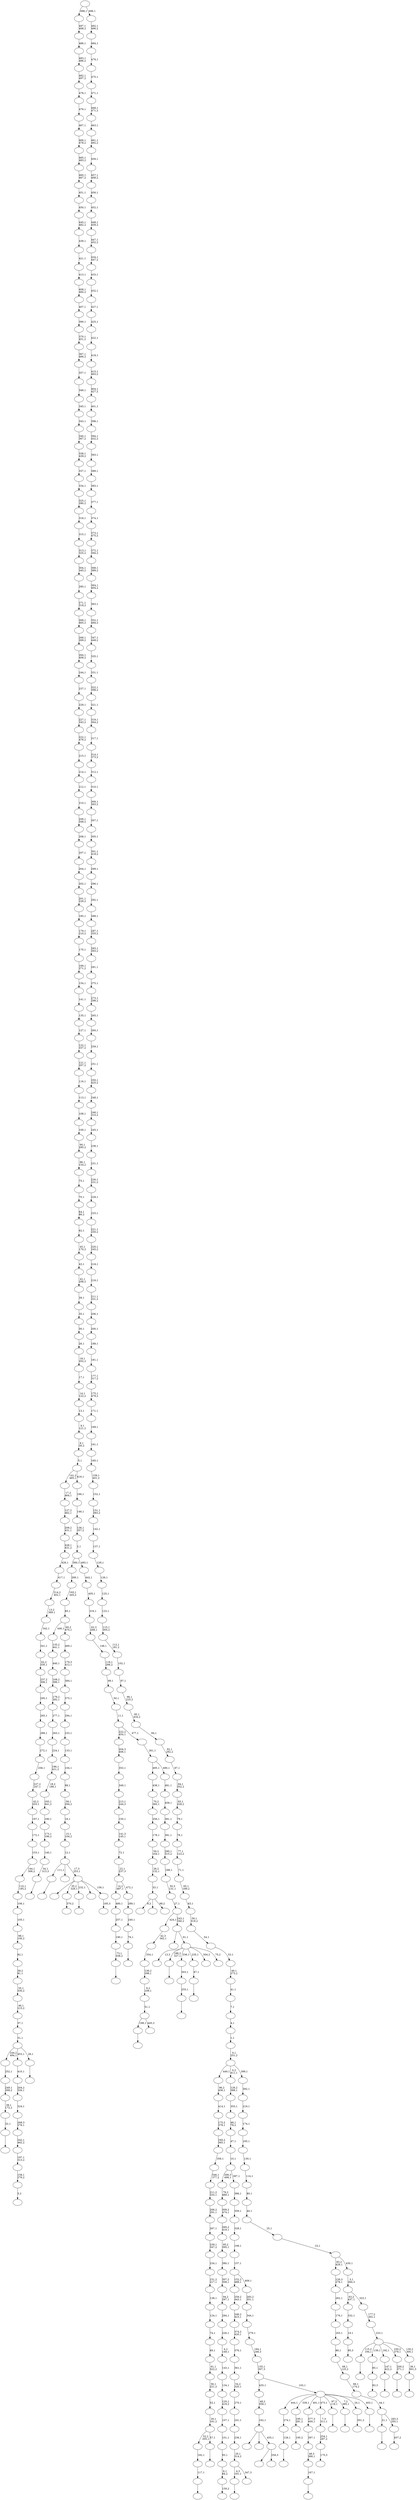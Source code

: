 digraph T {
	550 [label=""]
	549 [label=""]
	548 [label=""]
	547 [label=""]
	546 [label=""]
	545 [label=""]
	544 [label=""]
	543 [label=""]
	542 [label=""]
	541 [label=""]
	540 [label=""]
	539 [label=""]
	538 [label=""]
	537 [label=""]
	536 [label=""]
	535 [label=""]
	534 [label=""]
	533 [label=""]
	532 [label=""]
	531 [label=""]
	530 [label=""]
	529 [label=""]
	528 [label=""]
	527 [label=""]
	526 [label=""]
	525 [label=""]
	524 [label=""]
	523 [label=""]
	522 [label=""]
	521 [label=""]
	520 [label=""]
	519 [label=""]
	518 [label=""]
	517 [label=""]
	516 [label=""]
	515 [label=""]
	514 [label=""]
	513 [label=""]
	512 [label=""]
	511 [label=""]
	510 [label=""]
	509 [label=""]
	508 [label=""]
	507 [label=""]
	506 [label=""]
	505 [label=""]
	504 [label=""]
	503 [label=""]
	502 [label=""]
	501 [label=""]
	500 [label=""]
	499 [label=""]
	498 [label=""]
	497 [label=""]
	496 [label=""]
	495 [label=""]
	494 [label=""]
	493 [label=""]
	492 [label=""]
	491 [label=""]
	490 [label=""]
	489 [label=""]
	488 [label=""]
	487 [label=""]
	486 [label=""]
	485 [label=""]
	484 [label=""]
	483 [label=""]
	482 [label=""]
	481 [label=""]
	480 [label=""]
	479 [label=""]
	478 [label=""]
	477 [label=""]
	476 [label=""]
	475 [label=""]
	474 [label=""]
	473 [label=""]
	472 [label=""]
	471 [label=""]
	470 [label=""]
	469 [label=""]
	468 [label=""]
	467 [label=""]
	466 [label=""]
	465 [label=""]
	464 [label=""]
	463 [label=""]
	462 [label=""]
	461 [label=""]
	460 [label=""]
	459 [label=""]
	458 [label=""]
	457 [label=""]
	456 [label=""]
	455 [label=""]
	454 [label=""]
	453 [label=""]
	452 [label=""]
	451 [label=""]
	450 [label=""]
	449 [label=""]
	448 [label=""]
	447 [label=""]
	446 [label=""]
	445 [label=""]
	444 [label=""]
	443 [label=""]
	442 [label=""]
	441 [label=""]
	440 [label=""]
	439 [label=""]
	438 [label=""]
	437 [label=""]
	436 [label=""]
	435 [label=""]
	434 [label=""]
	433 [label=""]
	432 [label=""]
	431 [label=""]
	430 [label=""]
	429 [label=""]
	428 [label=""]
	427 [label=""]
	426 [label=""]
	425 [label=""]
	424 [label=""]
	423 [label=""]
	422 [label=""]
	421 [label=""]
	420 [label=""]
	419 [label=""]
	418 [label=""]
	417 [label=""]
	416 [label=""]
	415 [label=""]
	414 [label=""]
	413 [label=""]
	412 [label=""]
	411 [label=""]
	410 [label=""]
	409 [label=""]
	408 [label=""]
	407 [label=""]
	406 [label=""]
	405 [label=""]
	404 [label=""]
	403 [label=""]
	402 [label=""]
	401 [label=""]
	400 [label=""]
	399 [label=""]
	398 [label=""]
	397 [label=""]
	396 [label=""]
	395 [label=""]
	394 [label=""]
	393 [label=""]
	392 [label=""]
	391 [label=""]
	390 [label=""]
	389 [label=""]
	388 [label=""]
	387 [label=""]
	386 [label=""]
	385 [label=""]
	384 [label=""]
	383 [label=""]
	382 [label=""]
	381 [label=""]
	380 [label=""]
	379 [label=""]
	378 [label=""]
	377 [label=""]
	376 [label=""]
	375 [label=""]
	374 [label=""]
	373 [label=""]
	372 [label=""]
	371 [label=""]
	370 [label=""]
	369 [label=""]
	368 [label=""]
	367 [label=""]
	366 [label=""]
	365 [label=""]
	364 [label=""]
	363 [label=""]
	362 [label=""]
	361 [label=""]
	360 [label=""]
	359 [label=""]
	358 [label=""]
	357 [label=""]
	356 [label=""]
	355 [label=""]
	354 [label=""]
	353 [label=""]
	352 [label=""]
	351 [label=""]
	350 [label=""]
	349 [label=""]
	348 [label=""]
	347 [label=""]
	346 [label=""]
	345 [label=""]
	344 [label=""]
	343 [label=""]
	342 [label=""]
	341 [label=""]
	340 [label=""]
	339 [label=""]
	338 [label=""]
	337 [label=""]
	336 [label=""]
	335 [label=""]
	334 [label=""]
	333 [label=""]
	332 [label=""]
	331 [label=""]
	330 [label=""]
	329 [label=""]
	328 [label=""]
	327 [label=""]
	326 [label=""]
	325 [label=""]
	324 [label=""]
	323 [label=""]
	322 [label=""]
	321 [label=""]
	320 [label=""]
	319 [label=""]
	318 [label=""]
	317 [label=""]
	316 [label=""]
	315 [label=""]
	314 [label=""]
	313 [label=""]
	312 [label=""]
	311 [label=""]
	310 [label=""]
	309 [label=""]
	308 [label=""]
	307 [label=""]
	306 [label=""]
	305 [label=""]
	304 [label=""]
	303 [label=""]
	302 [label=""]
	301 [label=""]
	300 [label=""]
	299 [label=""]
	298 [label=""]
	297 [label=""]
	296 [label=""]
	295 [label=""]
	294 [label=""]
	293 [label=""]
	292 [label=""]
	291 [label=""]
	290 [label=""]
	289 [label=""]
	288 [label=""]
	287 [label=""]
	286 [label=""]
	285 [label=""]
	284 [label=""]
	283 [label=""]
	282 [label=""]
	281 [label=""]
	280 [label=""]
	279 [label=""]
	278 [label=""]
	277 [label=""]
	276 [label=""]
	275 [label=""]
	274 [label=""]
	273 [label=""]
	272 [label=""]
	271 [label=""]
	270 [label=""]
	269 [label=""]
	268 [label=""]
	267 [label=""]
	266 [label=""]
	265 [label=""]
	264 [label=""]
	263 [label=""]
	262 [label=""]
	261 [label=""]
	260 [label=""]
	259 [label=""]
	258 [label=""]
	257 [label=""]
	256 [label=""]
	255 [label=""]
	254 [label=""]
	253 [label=""]
	252 [label=""]
	251 [label=""]
	250 [label=""]
	249 [label=""]
	248 [label=""]
	247 [label=""]
	246 [label=""]
	245 [label=""]
	244 [label=""]
	243 [label=""]
	242 [label=""]
	241 [label=""]
	240 [label=""]
	239 [label=""]
	238 [label=""]
	237 [label=""]
	236 [label=""]
	235 [label=""]
	234 [label=""]
	233 [label=""]
	232 [label=""]
	231 [label=""]
	230 [label=""]
	229 [label=""]
	228 [label=""]
	227 [label=""]
	226 [label=""]
	225 [label=""]
	224 [label=""]
	223 [label=""]
	222 [label=""]
	221 [label=""]
	220 [label=""]
	219 [label=""]
	218 [label=""]
	217 [label=""]
	216 [label=""]
	215 [label=""]
	214 [label=""]
	213 [label=""]
	212 [label=""]
	211 [label=""]
	210 [label=""]
	209 [label=""]
	208 [label=""]
	207 [label=""]
	206 [label=""]
	205 [label=""]
	204 [label=""]
	203 [label=""]
	202 [label=""]
	201 [label=""]
	200 [label=""]
	199 [label=""]
	198 [label=""]
	197 [label=""]
	196 [label=""]
	195 [label=""]
	194 [label=""]
	193 [label=""]
	192 [label=""]
	191 [label=""]
	190 [label=""]
	189 [label=""]
	188 [label=""]
	187 [label=""]
	186 [label=""]
	185 [label=""]
	184 [label=""]
	183 [label=""]
	182 [label=""]
	181 [label=""]
	180 [label=""]
	179 [label=""]
	178 [label=""]
	177 [label=""]
	176 [label=""]
	175 [label=""]
	174 [label=""]
	173 [label=""]
	172 [label=""]
	171 [label=""]
	170 [label=""]
	169 [label=""]
	168 [label=""]
	167 [label=""]
	166 [label=""]
	165 [label=""]
	164 [label=""]
	163 [label=""]
	162 [label=""]
	161 [label=""]
	160 [label=""]
	159 [label=""]
	158 [label=""]
	157 [label=""]
	156 [label=""]
	155 [label=""]
	154 [label=""]
	153 [label=""]
	152 [label=""]
	151 [label=""]
	150 [label=""]
	149 [label=""]
	148 [label=""]
	147 [label=""]
	146 [label=""]
	145 [label=""]
	144 [label=""]
	143 [label=""]
	142 [label=""]
	141 [label=""]
	140 [label=""]
	139 [label=""]
	138 [label=""]
	137 [label=""]
	136 [label=""]
	135 [label=""]
	134 [label=""]
	133 [label=""]
	132 [label=""]
	131 [label=""]
	130 [label=""]
	129 [label=""]
	128 [label=""]
	127 [label=""]
	126 [label=""]
	125 [label=""]
	124 [label=""]
	123 [label=""]
	122 [label=""]
	121 [label=""]
	120 [label=""]
	119 [label=""]
	118 [label=""]
	117 [label=""]
	116 [label=""]
	115 [label=""]
	114 [label=""]
	113 [label=""]
	112 [label=""]
	111 [label=""]
	110 [label=""]
	109 [label=""]
	108 [label=""]
	107 [label=""]
	106 [label=""]
	105 [label=""]
	104 [label=""]
	103 [label=""]
	102 [label=""]
	101 [label=""]
	100 [label=""]
	99 [label=""]
	98 [label=""]
	97 [label=""]
	96 [label=""]
	95 [label=""]
	94 [label=""]
	93 [label=""]
	92 [label=""]
	91 [label=""]
	90 [label=""]
	89 [label=""]
	88 [label=""]
	87 [label=""]
	86 [label=""]
	85 [label=""]
	84 [label=""]
	83 [label=""]
	82 [label=""]
	81 [label=""]
	80 [label=""]
	79 [label=""]
	78 [label=""]
	77 [label=""]
	76 [label=""]
	75 [label=""]
	74 [label=""]
	73 [label=""]
	72 [label=""]
	71 [label=""]
	70 [label=""]
	69 [label=""]
	68 [label=""]
	67 [label=""]
	66 [label=""]
	65 [label=""]
	64 [label=""]
	63 [label=""]
	62 [label=""]
	61 [label=""]
	60 [label=""]
	59 [label=""]
	58 [label=""]
	57 [label=""]
	56 [label=""]
	55 [label=""]
	54 [label=""]
	53 [label=""]
	52 [label=""]
	51 [label=""]
	50 [label=""]
	49 [label=""]
	48 [label=""]
	47 [label=""]
	46 [label=""]
	45 [label=""]
	44 [label=""]
	43 [label=""]
	42 [label=""]
	41 [label=""]
	40 [label=""]
	39 [label=""]
	38 [label=""]
	37 [label=""]
	36 [label=""]
	35 [label=""]
	34 [label=""]
	33 [label=""]
	32 [label=""]
	31 [label=""]
	30 [label=""]
	29 [label=""]
	28 [label=""]
	27 [label=""]
	26 [label=""]
	25 [label=""]
	24 [label=""]
	23 [label=""]
	22 [label=""]
	21 [label=""]
	20 [label=""]
	19 [label=""]
	18 [label=""]
	17 [label=""]
	16 [label=""]
	15 [label=""]
	14 [label=""]
	13 [label=""]
	12 [label=""]
	11 [label=""]
	10 [label=""]
	9 [label=""]
	8 [label=""]
	7 [label=""]
	6 [label=""]
	5 [label=""]
	4 [label=""]
	3 [label=""]
	2 [label=""]
	1 [label=""]
	0 [label=""]
	547 -> 548 [label=""]
	544 -> 545 [label=""]
	542 -> 543 [label=""]
	541 -> 542 [label="73,1\n338,2"]
	540 -> 541 [label="190,1"]
	539 -> 540 [label="257,1"]
	538 -> 539 [label="480,1"]
	536 -> 537 [label=""]
	535 -> 536 [label="32,1"]
	534 -> 535 [label="38,1\n172,2"]
	533 -> 534 [label="249,1\n268,2"]
	532 -> 533 [label="252,1"]
	530 -> 531 [label=""]
	528 -> 529 [label=""]
	526 -> 527 [label=""]
	525 -> 526 [label="128,1"]
	524 -> 525 [label="274,1"]
	522 -> 523 [label=""]
	520 -> 521 [label="195,2"]
	519 -> 520 [label="195,1\n281,2"]
	516 -> 517 [label="370,2"]
	514 -> 515 [label=""]
	513 -> 514 [label="117,1"]
	512 -> 513 [label="182,1"]
	509 -> 510 [label=""]
	508 -> 512 [label="52,2\n205,1"]
	508 -> 509 [label="57,1"]
	507 -> 508 [label="29,1\n161,2"]
	506 -> 507 [label="52,1"]
	505 -> 506 [label="56,1\n221,2"]
	504 -> 505 [label="61,1\n322,2"]
	503 -> 504 [label="69,1"]
	502 -> 503 [label="74,1"]
	501 -> 502 [label="124,1"]
	500 -> 501 [label="138,1"]
	499 -> 500 [label="151,2\n217,1"]
	498 -> 499 [label="234,1"]
	497 -> 498 [label="239,1\n347,2"]
	496 -> 497 [label="267,1"]
	495 -> 496 [label="206,2\n291,1"]
	494 -> 495 [label="211,2\n333,1"]
	493 -> 494 [label="346,1\n377,2"]
	492 -> 493 [label="356,1"]
	491 -> 492 [label="160,2\n365,1"]
	490 -> 491 [label="175,2\n378,1"]
	489 -> 490 [label="414,1"]
	488 -> 489 [label="96,2\n436,1"]
	486 -> 487 [label=""]
	485 -> 486 [label="167,1"]
	484 -> 485 [label="48,3\n366,1"]
	483 -> 484 [label="397,1"]
	482 -> 483 [label="377,3\n400,1"]
	480 -> 481 [label=""]
	478 -> 479 [label=""]
	476 -> 477 [label=""]
	475 -> 476 [label="76,1"]
	474 -> 475 [label="240,1"]
	473 -> 474 [label="289,1"]
	472 -> 538 [label="14,2\n487,1"]
	472 -> 473 [label="472,1"]
	471 -> 472 [label="22,1\n237,3"]
	470 -> 471 [label="72,1"]
	469 -> 470 [label="141,3\n145,1"]
	468 -> 469 [label="150,1"]
	467 -> 468 [label="213,1\n244,3"]
	466 -> 467 [label="349,1"]
	465 -> 466 [label="353,1"]
	464 -> 465 [label="204,3\n406,1"]
	462 -> 463 [label=""]
	461 -> 462 [label="34,1\n313,3"]
	460 -> 461 [label="140,1"]
	459 -> 460 [label="173,1\n196,2"]
	458 -> 459 [label="180,1"]
	457 -> 458 [label="183,1\n441,2"]
	456 -> 457 [label="18,2\n186,1"]
	455 -> 456 [label="196,1\n421,2"]
	454 -> 455 [label="224,1"]
	453 -> 454 [label="263,1"]
	452 -> 453 [label="277,1"]
	451 -> 452 [label="179,2\n282,1"]
	450 -> 451 [label="108,2\n396,1"]
	449 -> 450 [label="440,1"]
	448 -> 449 [label="135,2\n441,1"]
	446 -> 447 [label="83,3"]
	445 -> 446 [label="85,1"]
	442 -> 443 [label="175,3"]
	441 -> 442 [label="254,1\n287,2"]
	440 -> 441 [label="7,3\n311,1"]
	438 -> 439 [label=""]
	436 -> 522 [label="4,3\n191,1"]
	436 -> 437 [label="347,3"]
	435 -> 436 [label="20,1\n314,2"]
	434 -> 435 [label="236,1"]
	433 -> 434 [label="241,1"]
	432 -> 433 [label="270,1"]
	431 -> 432 [label="54,2\n320,1"]
	430 -> 431 [label="361,1"]
	429 -> 430 [label="376,1"]
	428 -> 429 [label="374,2\n420,1"]
	427 -> 428 [label="246,2\n423,1"]
	426 -> 427 [label="259,2\n443,1"]
	424 -> 425 [label="159,2"]
	423 -> 424 [label="6,1\n84,2"]
	422 -> 423 [label="93,1"]
	421 -> 422 [label="101,1"]
	420 -> 421 [label="107,1"]
	419 -> 420 [label="120,1\n419,2"]
	418 -> 419 [label="134,1"]
	417 -> 418 [label="143,1"]
	416 -> 417 [label="4,2\n149,1"]
	415 -> 416 [label="226,1"]
	414 -> 415 [label="284,1"]
	413 -> 414 [label="94,2\n297,1"]
	412 -> 413 [label="307,2\n308,1"]
	411 -> 412 [label="380,1"]
	410 -> 411 [label="95,2\n395,1"]
	409 -> 410 [label="260,2\n419,1"]
	408 -> 409 [label="309,2\n474,1"]
	407 -> 408 [label="79,2\n489,1"]
	405 -> 546 [label="8,2"]
	405 -> 511 [label=""]
	405 -> 406 [label="99,2"]
	404 -> 405 [label="33,1"]
	403 -> 404 [label="26,2\n132,1"]
	402 -> 403 [label="50,2\n164,1"]
	401 -> 402 [label="178,1"]
	400 -> 401 [label="256,1"]
	399 -> 400 [label="70,2\n382,1"]
	398 -> 399 [label="438,1"]
	394 -> 544 [label="198,1"]
	394 -> 395 [label="445,3"]
	393 -> 394 [label="51,1"]
	392 -> 393 [label="9,2\n109,1"]
	391 -> 392 [label="136,2\n298,1"]
	390 -> 391 [label="354,1"]
	389 -> 390 [label="42,3\n362,1"]
	386 -> 387 [label="5,2"]
	385 -> 386 [label="158,1\n276,2"]
	384 -> 385 [label="197,1\n313,2"]
	383 -> 384 [label="242,1\n462,2"]
	382 -> 383 [label="268,3\n276,1"]
	381 -> 382 [label="324,1"]
	380 -> 381 [label="204,2\n326,1"]
	379 -> 380 [label="410,1"]
	377 -> 378 [label="95,3"]
	376 -> 377 [label="19,1"]
	375 -> 376 [label="332,1"]
	373 -> 374 [label=""]
	372 -> 373 [label="147,1\n422,2"]
	370 -> 371 [label=""]
	369 -> 370 [label="200,2\n371,1"]
	367 -> 550 [label=""]
	367 -> 368 [label="259,3"]
	366 -> 444 [label=""]
	366 -> 397 [label=""]
	366 -> 367 [label="455,1"]
	365 -> 366 [label="162,1"]
	364 -> 365 [label="48,2\n358,1"]
	362 -> 363 [label=""]
	360 -> 361 [label=""]
	359 -> 360 [label="255,1"]
	358 -> 359 [label="303,1"]
	356 -> 357 [label="457,2"]
	355 -> 530 [label="21,1"]
	355 -> 356 [label="283,3\n350,1"]
	354 -> 355 [label="44,1"]
	353 -> 354 [label="66,1\n174,2"]
	352 -> 353 [label="68,1\n125,2"]
	351 -> 352 [label="89,1"]
	350 -> 351 [label="163,1"]
	349 -> 350 [label="176,1"]
	348 -> 349 [label="262,1"]
	347 -> 348 [label="126,3\n278,1"]
	345 -> 346 [label=""]
	344 -> 532 [label="244,2\n494,1"]
	344 -> 379 [label="453,1"]
	344 -> 345 [label="28,1"]
	343 -> 344 [label="31,1"]
	342 -> 343 [label="37,1"]
	341 -> 342 [label="46,1\n215,2"]
	340 -> 341 [label="55,1\n330,2"]
	339 -> 340 [label="39,2\n81,1"]
	338 -> 339 [label="82,1"]
	337 -> 338 [label="88,1\n100,2"]
	336 -> 337 [label="105,1"]
	335 -> 336 [label="106,1"]
	334 -> 335 [label="110,1\n185,2"]
	333 -> 334 [label="144,1\n306,2"]
	332 -> 333 [label="153,1"]
	331 -> 332 [label="172,1"]
	330 -> 331 [label="187,1"]
	329 -> 330 [label="42,2\n203,1"]
	328 -> 329 [label="227,2\n247,1"]
	327 -> 328 [label="258,1"]
	326 -> 327 [label="272,1"]
	325 -> 326 [label="286,1"]
	324 -> 325 [label="293,1"]
	323 -> 324 [label="295,1"]
	322 -> 323 [label="237,2\n306,1"]
	321 -> 322 [label="62,2\n330,1"]
	320 -> 321 [label="341,1"]
	319 -> 320 [label="342,1"]
	318 -> 319 [label="13,2\n369,1"]
	317 -> 318 [label="214,2\n402,1"]
	316 -> 317 [label="417,1"]
	315 -> 316 [label="426,1"]
	314 -> 315 [label="428,1\n431,2"]
	313 -> 314 [label="209,2\n431,1"]
	312 -> 313 [label="127,2\n462,1"]
	311 -> 312 [label="17,2\n464,1"]
	309 -> 310 [label="301,2"]
	307 -> 308 [label="185,3"]
	306 -> 518 [label=""]
	306 -> 516 [label="35,2\n329,1"]
	306 -> 480 [label="232,1"]
	306 -> 396 [label=""]
	306 -> 307 [label="156,1"]
	305 -> 478 [label="111,1"]
	305 -> 388 [label=""]
	305 -> 306 [label="17,3\n253,1"]
	304 -> 305 [label="12,1"]
	303 -> 304 [label="15,1\n104,2"]
	302 -> 303 [label="16,1"]
	301 -> 302 [label="58,1\n294,2"]
	300 -> 301 [label="98,1"]
	299 -> 300 [label="104,1"]
	298 -> 299 [label="133,1"]
	297 -> 298 [label="233,1"]
	296 -> 297 [label="294,1"]
	295 -> 296 [label="375,1"]
	294 -> 295 [label="384,1"]
	293 -> 294 [label="179,3\n412,1"]
	292 -> 293 [label="469,1"]
	291 -> 448 [label="446,1"]
	291 -> 292 [label="60,2\n470,1"]
	290 -> 291 [label="60,1"]
	289 -> 290 [label="193,1\n445,2"]
	288 -> 289 [label="280,1"]
	286 -> 287 [label=""]
	285 -> 286 [label="67,1"]
	283 -> 284 [label=""]
	282 -> 524 [label="444,1"]
	282 -> 519 [label="339,1"]
	282 -> 482 [label="491,1"]
	282 -> 440 [label="473,1"]
	282 -> 438 [label="97,2\n119,1"]
	282 -> 362 [label="7,2\n385,1"]
	282 -> 309 [label="24,1"]
	282 -> 283 [label="403,1"]
	281 -> 364 [label="435,1"]
	281 -> 282 [label="103,1"]
	280 -> 281 [label="155,1\n307,3"]
	279 -> 280 [label="184,1\n246,3"]
	278 -> 279 [label="279,1"]
	277 -> 278 [label="344,1"]
	276 -> 277 [label="283,2\n351,1"]
	275 -> 426 [label="152,2\n488,1"]
	275 -> 276 [label="409,1"]
	274 -> 275 [label="157,1"]
	273 -> 274 [label="199,1"]
	272 -> 273 [label="328,1"]
	271 -> 272 [label="359,1"]
	270 -> 271 [label="386,1"]
	269 -> 407 [label="206,3\n499,1"]
	269 -> 270 [label="387,1"]
	268 -> 269 [label="10,1"]
	267 -> 268 [label="47,1"]
	266 -> 267 [label="48,1\n78,2"]
	265 -> 266 [label="355,1"]
	264 -> 265 [label="126,2\n388,1"]
	260 -> 549 [label="13,3"]
	260 -> 528 [label="188,2\n327,1"]
	260 -> 358 [label="336,1"]
	260 -> 285 [label="235,1"]
	260 -> 263 [label="304,2"]
	260 -> 261 [label="75,2"]
	259 -> 262 [label=""]
	259 -> 260 [label="91,1"]
	258 -> 389 [label="424,1"]
	258 -> 259 [label="243,1\n340,2"]
	257 -> 258 [label="27,1"]
	256 -> 257 [label="50,3\n131,1"]
	255 -> 256 [label="188,1"]
	254 -> 255 [label="290,1\n315,2"]
	253 -> 254 [label="381,1"]
	252 -> 253 [label="391,1"]
	251 -> 252 [label="458,1"]
	250 -> 251 [label="481,1"]
	249 -> 398 [label="495,1"]
	249 -> 250 [label="490,1"]
	248 -> 249 [label="261,1"]
	247 -> 464 [label="222,2\n454,1"]
	247 -> 248 [label="477,1"]
	246 -> 247 [label="11,1"]
	245 -> 246 [label="50,1"]
	244 -> 245 [label="99,1"]
	243 -> 244 [label="118,1\n266,2"]
	242 -> 243 [label="148,1"]
	241 -> 242 [label="62,3\n266,1"]
	240 -> 241 [label="316,1"]
	239 -> 240 [label="405,1"]
	238 -> 239 [label="442,1"]
	237 -> 288 [label="360,1"]
	237 -> 238 [label="493,1"]
	236 -> 237 [label="2,1"]
	235 -> 236 [label="136,1\n357,2"]
	234 -> 235 [label="146,1"]
	233 -> 234 [label="166,1"]
	232 -> 311 [label="141,2\n485,1"]
	232 -> 233 [label="416,1"]
	231 -> 232 [label="5,1"]
	230 -> 231 [label="8,1\n30,2"]
	229 -> 230 [label="9,1\n121,2"]
	228 -> 229 [label="13,1"]
	227 -> 228 [label="14,1\n122,2"]
	226 -> 227 [label="17,1"]
	225 -> 226 [label="18,1\n202,2"]
	224 -> 225 [label="26,1"]
	223 -> 224 [label="30,1"]
	222 -> 223 [label="35,1"]
	221 -> 222 [label="39,1"]
	220 -> 221 [label="42,1\n208,2"]
	219 -> 220 [label="43,1"]
	218 -> 219 [label="45,1\n170,2"]
	217 -> 218 [label="62,1"]
	216 -> 217 [label="64,1\n86,2"]
	215 -> 216 [label="70,1"]
	214 -> 215 [label="75,1"]
	213 -> 214 [label="86,1\n154,2"]
	212 -> 213 [label="90,1\n285,2"]
	211 -> 212 [label="100,1"]
	210 -> 211 [label="108,1"]
	209 -> 210 [label="113,1"]
	208 -> 209 [label="116,1"]
	207 -> 208 [label="121,1\n207,2"]
	206 -> 207 [label="122,1\n337,2"]
	205 -> 206 [label="127,1"]
	204 -> 205 [label="135,1"]
	203 -> 204 [label="141,1"]
	202 -> 203 [label="154,1"]
	201 -> 202 [label="169,1\n271,2"]
	200 -> 201 [label="170,1"]
	199 -> 200 [label="179,1\n210,2"]
	198 -> 199 [label="185,1"]
	197 -> 198 [label="201,1\n229,2"]
	196 -> 197 [label="202,1"]
	195 -> 196 [label="204,1"]
	194 -> 195 [label="207,1"]
	193 -> 194 [label="208,1"]
	192 -> 193 [label="209,1\n348,2"]
	191 -> 192 [label="210,1"]
	190 -> 191 [label="212,1"]
	189 -> 190 [label="214,1"]
	188 -> 189 [label="215,1"]
	187 -> 188 [label="222,1\n476,2"]
	186 -> 187 [label="227,1\n343,2"]
	185 -> 186 [label="229,1"]
	184 -> 185 [label="237,1"]
	183 -> 184 [label="244,1"]
	182 -> 183 [label="264,1\n408,2"]
	181 -> 182 [label="268,1\n269,2"]
	180 -> 181 [label="269,1\n465,2"]
	179 -> 180 [label="271,1\n318,2"]
	178 -> 179 [label="285,1"]
	177 -> 178 [label="304,1\n345,2"]
	176 -> 177 [label="313,1\n325,2"]
	175 -> 176 [label="315,1"]
	174 -> 175 [label="318,1"]
	173 -> 174 [label="325,1\n390,2"]
	172 -> 173 [label="334,1"]
	171 -> 172 [label="337,1"]
	170 -> 171 [label="338,1\n439,2"]
	169 -> 170 [label="340,1\n367,2"]
	168 -> 169 [label="343,1"]
	167 -> 168 [label="345,1"]
	166 -> 167 [label="348,1"]
	165 -> 166 [label="357,1"]
	164 -> 165 [label="367,1\n466,2"]
	163 -> 164 [label="370,1\n451,2"]
	162 -> 163 [label="390,1"]
	161 -> 162 [label="407,1"]
	160 -> 161 [label="408,1\n460,2"]
	159 -> 160 [label="413,1"]
	158 -> 159 [label="421,1"]
	157 -> 158 [label="439,1"]
	156 -> 157 [label="445,1\n482,2"]
	155 -> 156 [label="450,1"]
	154 -> 155 [label="451,1"]
	153 -> 154 [label="460,1\n467,2"]
	152 -> 153 [label="465,1\n483,2"]
	151 -> 152 [label="466,1\n478,2"]
	150 -> 151 [label="467,1"]
	149 -> 150 [label="476,1"]
	148 -> 149 [label="478,1"]
	147 -> 148 [label="482,1\n497,2"]
	146 -> 147 [label="483,1\n486,2"]
	145 -> 146 [label="486,1"]
	144 -> 145 [label="497,1\n498,2"]
	142 -> 143 [label=""]
	141 -> 142 [label="36,1\n301,3"]
	140 -> 547 [label="115,2\n194,1"]
	140 -> 445 [label="139,1"]
	140 -> 372 [label="192,1"]
	140 -> 369 [label="230,2\n379,1"]
	140 -> 141 [label="130,2\n300,1"]
	139 -> 140 [label="223,1"]
	138 -> 139 [label="177,2\n302,1"]
	137 -> 375 [label="63,2\n437,1"]
	137 -> 138 [label="323,1"]
	136 -> 137 [label="3,1\n260,3"]
	135 -> 347 [label="83,2\n429,1"]
	135 -> 136 [label="430,1"]
	134 -> 135 [label="23,1"]
	133 -> 134 [label="25,1"]
	132 -> 133 [label="40,1"]
	131 -> 132 [label="80,1"]
	130 -> 131 [label="114,1"]
	129 -> 130 [label="130,1"]
	128 -> 129 [label="165,1"]
	127 -> 128 [label="174,1"]
	126 -> 127 [label="219,1"]
	125 -> 126 [label="392,1"]
	124 -> 488 [label="449,1"]
	124 -> 264 [label="0,2\n411,1"]
	124 -> 125 [label="399,1"]
	123 -> 124 [label="0,1\n251,2"]
	122 -> 123 [label="1,1"]
	121 -> 122 [label="4,1"]
	120 -> 121 [label="7,1"]
	119 -> 120 [label="41,1"]
	118 -> 119 [label="49,1\n273,2"]
	117 -> 118 [label="53,1"]
	116 -> 117 [label="54,1"]
	115 -> 116 [label="59,1\n319,2"]
	114 -> 115 [label="63,1"]
	113 -> 114 [label="65,1\n189,2"]
	112 -> 113 [label="71,1"]
	111 -> 112 [label="77,1\n123,2"]
	110 -> 111 [label="78,1"]
	109 -> 110 [label="79,1"]
	108 -> 109 [label="83,1\n228,2"]
	107 -> 108 [label="84,1\n352,2"]
	106 -> 107 [label="87,1"]
	105 -> 106 [label="92,1\n292,2"]
	104 -> 105 [label="94,1"]
	103 -> 104 [label="95,1\n434,2"]
	102 -> 103 [label="96,1\n225,2"]
	101 -> 102 [label="97,1"]
	100 -> 101 [label="102,1"]
	99 -> 100 [label="112,1\n181,2"]
	98 -> 99 [label="115,1\n305,2"]
	97 -> 98 [label="123,1"]
	96 -> 97 [label="125,1"]
	95 -> 96 [label="126,1"]
	94 -> 95 [label="129,1"]
	93 -> 94 [label="137,1"]
	92 -> 93 [label="142,1"]
	91 -> 92 [label="151,1\n383,2"]
	90 -> 91 [label="152,1"]
	89 -> 90 [label="159,1\n401,2"]
	88 -> 89 [label="160,1"]
	87 -> 88 [label="161,1"]
	86 -> 87 [label="168,1"]
	85 -> 86 [label="171,1"]
	84 -> 85 [label="175,1\n479,2"]
	83 -> 84 [label="177,1\n317,2"]
	82 -> 83 [label="181,1"]
	81 -> 82 [label="189,1"]
	80 -> 81 [label="200,1"]
	79 -> 80 [label="206,1"]
	78 -> 79 [label="211,1\n331,2"]
	77 -> 78 [label="216,1"]
	76 -> 77 [label="218,1"]
	75 -> 76 [label="220,1\n245,2"]
	74 -> 75 [label="221,1\n250,2"]
	73 -> 74 [label="225,1"]
	72 -> 73 [label="228,1"]
	71 -> 72 [label="230,1\n231,2"]
	70 -> 71 [label="231,1"]
	69 -> 70 [label="238,1"]
	68 -> 69 [label="245,1"]
	67 -> 68 [label="246,1\n310,2"]
	66 -> 67 [label="248,1"]
	65 -> 66 [label="250,1\n425,2"]
	64 -> 65 [label="251,1"]
	63 -> 64 [label="259,1"]
	62 -> 63 [label="260,1"]
	61 -> 62 [label="265,1"]
	60 -> 61 [label="273,1\n299,2"]
	59 -> 60 [label="275,1"]
	58 -> 59 [label="281,1"]
	57 -> 58 [label="283,1\n393,2"]
	56 -> 57 [label="287,1\n335,2"]
	55 -> 56 [label="288,1"]
	54 -> 55 [label="292,1"]
	53 -> 54 [label="296,1"]
	52 -> 53 [label="299,1"]
	51 -> 52 [label="301,1\n418,2"]
	50 -> 51 [label="305,1"]
	49 -> 50 [label="307,1"]
	48 -> 49 [label="309,1\n363,2"]
	47 -> 48 [label="310,1"]
	46 -> 47 [label="312,1"]
	45 -> 46 [label="314,1\n373,2"]
	44 -> 45 [label="317,1"]
	43 -> 44 [label="319,1\n364,2"]
	42 -> 43 [label="321,1"]
	41 -> 42 [label="322,1\n398,2"]
	40 -> 41 [label="331,1"]
	39 -> 40 [label="335,1"]
	38 -> 39 [label="347,1\n448,2"]
	37 -> 38 [label="352,1\n484,2"]
	36 -> 37 [label="363,1"]
	35 -> 36 [label="364,1\n404,2"]
	34 -> 35 [label="368,1\n389,2"]
	33 -> 34 [label="372,1\n394,2"]
	32 -> 33 [label="373,1\n475,2"]
	31 -> 32 [label="374,1"]
	30 -> 31 [label="377,1"]
	29 -> 30 [label="383,1"]
	28 -> 29 [label="389,1"]
	27 -> 28 [label="393,1"]
	26 -> 27 [label="394,1\n432,2"]
	25 -> 26 [label="398,1"]
	24 -> 25 [label="401,1"]
	23 -> 24 [label="404,1\n427,2"]
	22 -> 23 [label="415,1\n463,2"]
	21 -> 22 [label="418,1"]
	20 -> 21 [label="422,1"]
	19 -> 20 [label="425,1"]
	18 -> 19 [label="427,1"]
	17 -> 18 [label="432,1"]
	16 -> 17 [label="433,1"]
	15 -> 16 [label="434,1\n447,2"]
	14 -> 15 [label="447,1\n452,2"]
	13 -> 14 [label="448,1\n459,2"]
	12 -> 13 [label="452,1"]
	11 -> 12 [label="456,1"]
	10 -> 11 [label="457,1\n468,2"]
	9 -> 10 [label="459,1"]
	8 -> 9 [label="461,1\n492,2"]
	7 -> 8 [label="463,1"]
	6 -> 7 [label="468,1\n471,2"]
	5 -> 6 [label="471,1"]
	4 -> 5 [label="475,1"]
	3 -> 4 [label="479,1"]
	2 -> 3 [label="484,1"]
	1 -> 2 [label="492,1\n496,2"]
	0 -> 144 [label="498,1"]
	0 -> 1 [label="496,1"]
}
